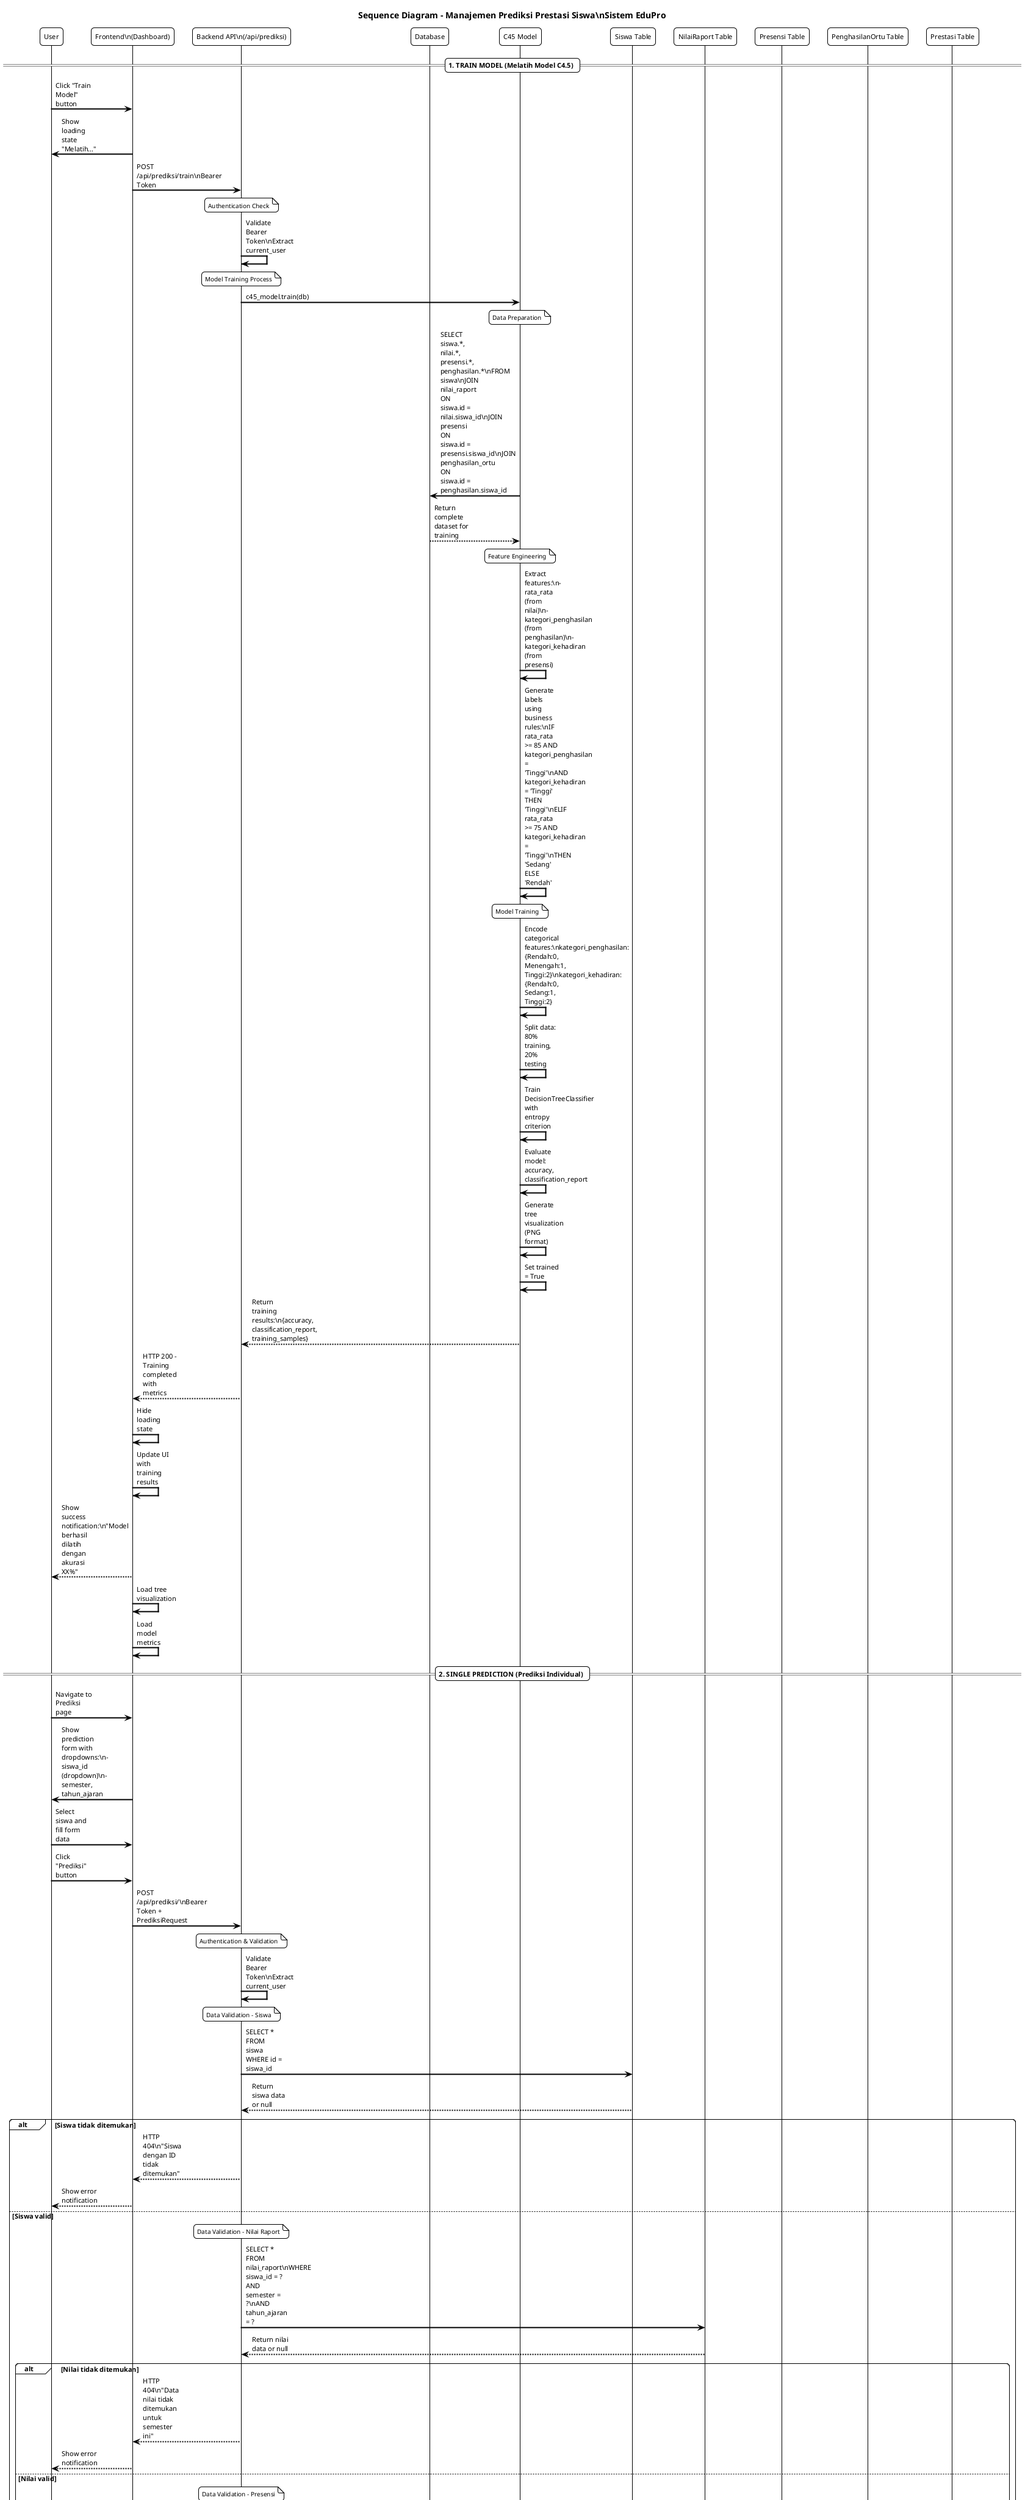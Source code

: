 @startuml Sequence_Diagram_Prediksi
!theme plain
skinparam backgroundColor #FFFFFF
skinparam sequenceArrowThickness 2
skinparam roundcorner 10
skinparam maxmessagesize 60

' Font configuration to avoid Times font warnings
skinparam defaultFontName "Arial"
skinparam defaultFontSize 11
skinparam titleFontName "Arial"
skinparam titleFontSize 14
skinparam titleFontStyle bold

' Sequence diagram specific font settings
skinparam sequenceParticipantFontName "Arial"
skinparam sequenceParticipantFontSize 11
skinparam sequenceActorFontName "Arial"
skinparam sequenceActorFontSize 11
skinparam sequenceBoxFontName "Arial"
skinparam sequenceBoxFontSize 10
skinparam sequenceMessageFontName "Arial"
skinparam sequenceMessageFontSize 10
skinparam noteFontName "Arial"
skinparam noteFontSize 10

title Sequence Diagram - Manajemen Prediksi Prestasi Siswa\\nSistem EduPro

participant "User" as U
participant "Frontend\\n(Dashboard)" as F
participant "Backend API\\n(/api/prediksi)" as A
participant "Database" as D
participant "C45 Model" as M
participant "Siswa Table" as S
participant "NilaiRaport Table" as N
participant "Presensi Table" as P
participant "PenghasilanOrtu Table" as PO
participant "Prestasi Table" as PR

== 1. TRAIN MODEL (Melatih Model C4.5) ==

U -> F: Click "Train Model" button
F -> U: Show loading state "Melatih..."

F -> A: POST /api/prediksi/train\\nBearer Token

note over A: Authentication Check
A -> A: Validate Bearer Token\\nExtract current_user

note over A: Model Training Process
A -> M: c45_model.train(db)

note over M: Data Preparation
M -> D: SELECT siswa.*, nilai.*, presensi.*, penghasilan.*\\nFROM siswa\\nJOIN nilai_raport ON siswa.id = nilai.siswa_id\\nJOIN presensi ON siswa.id = presensi.siswa_id\\nJOIN penghasilan_ortu ON siswa.id = penghasilan.siswa_id
D --> M: Return complete dataset for training

note over M: Feature Engineering
M -> M: Extract features:\\n- rata_rata (from nilai)\\n- kategori_penghasilan (from penghasilan)\\n- kategori_kehadiran (from presensi)
M -> M: Generate labels using business rules:\\nIF rata_rata >= 85 AND kategori_penghasilan = 'Tinggi'\\nAND kategori_kehadiran = 'Tinggi' THEN 'Tinggi'\\nELIF rata_rata >= 75 AND kategori_kehadiran = 'Tinggi'\\nTHEN 'Sedang' ELSE 'Rendah'

note over M: Model Training
M -> M: Encode categorical features:\\nkategori_penghasilan: {Rendah:0, Menengah:1, Tinggi:2}\\nkategori_kehadiran: {Rendah:0, Sedang:1, Tinggi:2}
M -> M: Split data: 80% training, 20% testing
M -> M: Train DecisionTreeClassifier with entropy criterion
M -> M: Evaluate model: accuracy, classification_report
M -> M: Generate tree visualization (PNG format)
M -> M: Set trained = True

M --> A: Return training results:\\n{accuracy, classification_report, training_samples}

A --> F: HTTP 200 - Training completed with metrics
F -> F: Hide loading state
F -> F: Update UI with training results
F --> U: Show success notification:\\n"Model berhasil dilatih dengan akurasi XX%"
F -> F: Load tree visualization
F -> F: Load model metrics

== 2. SINGLE PREDICTION (Prediksi Individual) ==

U -> F: Navigate to Prediksi page
F -> U: Show prediction form with dropdowns:\\n- siswa_id (dropdown)\\n- semester, tahun_ajaran

U -> F: Select siswa and fill form data
U -> F: Click "Prediksi" button

F -> A: POST /api/prediksi/\\nBearer Token + PrediksiRequest

note over A: Authentication & Validation
A -> A: Validate Bearer Token\\nExtract current_user

note over A: Data Validation - Siswa
A -> S: SELECT * FROM siswa WHERE id = siswa_id
S --> A: Return siswa data or null

alt Siswa tidak ditemukan
    A --> F: HTTP 404\\n"Siswa dengan ID tidak ditemukan"
    F --> U: Show error notification
else Siswa valid
    note over A: Data Validation - Nilai Raport
    A -> N: SELECT * FROM nilai_raport\\nWHERE siswa_id = ? AND semester = ?\\nAND tahun_ajaran = ?
    N --> A: Return nilai data or null
    
    alt Nilai tidak ditemukan
        A --> F: HTTP 404\\n"Data nilai tidak ditemukan untuk semester ini"
        F --> U: Show error notification
    else Nilai valid
        note over A: Data Validation - Presensi
        A -> P: SELECT * FROM presensi\\nWHERE siswa_id = ? AND semester = ?\\nAND tahun_ajaran = ?
        P --> A: Return presensi data or null
        
        alt Presensi tidak ditemukan
            A --> F: HTTP 404\\n"Data presensi tidak ditemukan untuk semester ini"
            F --> U: Show error notification
        else Presensi valid
            note over A: Data Validation - Penghasilan Ortu
            A -> PO: SELECT * FROM penghasilan_ortu\\nWHERE siswa_id = ?
            PO --> A: Return penghasilan data or null
            
            alt Penghasilan tidak ditemukan
                A --> F: HTTP 404\\n"Data penghasilan orang tua tidak ditemukan"
                F --> U: Show error notification
            else Data lengkap
                note over A: Model Check & Auto-Train
                alt Model belum dilatih
                    A -> M: Check c45_model.trained
                    M --> A: Return False
                    A -> M: c45_model.train(db)
                    M --> A: Auto-training completed
                end
                
                note over A: Prediction Process
                A -> A: Prepare prediction_data:\\n{rata_rata: nilai.rata_rata,\\nkategori_penghasilan: penghasilan.kategori_penghasilan,\\nkategori_kehadiran: presensi.kategori_kehadiran}
                
                A -> M: c45_model.predict(prediction_data)
                
                note over M: Model Prediction
                M -> M: Validate input features
                M -> M: Convert categorical to numeric:\\nkategori_penghasilan: {Rendah:0, Menengah:1, Tinggi:2}\\nkategori_kehadiran: {Rendah:0, Sedang:1, Tinggi:2}
                M -> M: Create DataFrame with features
                M -> M: model.predict(X_pred) -> prediction
                M -> M: model.predict_proba(X_pred) -> confidence
                M -> M: Get feature_importances from model
                
                M --> A: Return prediction result:\\n{prediksi, confidence, feature_importances}
                
                note over A: Save Prediction Result
                A -> PR: Check existing prediction:\\nSELECT * FROM prestasi\\nWHERE siswa_id = ? AND semester = ?\\nAND tahun_ajaran = ?
                PR --> A: Return existing record or null
                
                alt Prediction exists
                    A -> PR: UPDATE prestasi SET\\nprediksi_prestasi = ?, confidence = ?,\\nupdated_at = CURRENT_TIMESTAMP\\nWHERE id = ?
                else New prediction
                    A -> PR: INSERT INTO prestasi\\n(siswa_id, semester, tahun_ajaran,\\nprediksi_prestasi, confidence)
                end
                
                note over A: Prepare Response
                A -> A: Build comprehensive response:\\n{siswa_id, nama_siswa, prediksi_prestasi,\\nconfidence, detail_faktor}
                
                A --> F: HTTP 200 - Prediction result with details
                F -> F: Display prediction results:\\n- Prediksi Prestasi\\n- Confidence Level\\n- Detail Faktor (nilai, kehadiran, penghasilan)\\n- Feature Importances
                F --> U: Show prediction results with visual indicators
            end
        end
    end
end

@enduml 